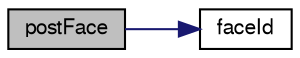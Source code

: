 digraph "postFace"
{
  bgcolor="transparent";
  edge [fontname="FreeSans",fontsize="10",labelfontname="FreeSans",labelfontsize="10"];
  node [fontname="FreeSans",fontsize="10",shape=record];
  rankdir="LR";
  Node195 [label="postFace",height=0.2,width=0.4,color="black", fillcolor="grey75", style="filled", fontcolor="black"];
  Node195 -> Node196 [color="midnightblue",fontsize="10",style="solid",fontname="FreeSans"];
  Node196 [label="faceId",height=0.2,width=0.4,color="black",URL="$a20186.html#af884d6b83fadf458db3d561846b816cc"];
}
